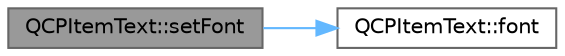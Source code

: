 digraph "QCPItemText::setFont"
{
 // LATEX_PDF_SIZE
  bgcolor="transparent";
  edge [fontname=Helvetica,fontsize=10,labelfontname=Helvetica,labelfontsize=10];
  node [fontname=Helvetica,fontsize=10,shape=box,height=0.2,width=0.4];
  rankdir="LR";
  Node1 [label="QCPItemText::setFont",height=0.2,width=0.4,color="gray40", fillcolor="grey60", style="filled", fontcolor="black",tooltip=" "];
  Node1 -> Node2 [color="steelblue1",style="solid"];
  Node2 [label="QCPItemText::font",height=0.2,width=0.4,color="grey40", fillcolor="white", style="filled",URL="$class_q_c_p_item_text.html#a44a564431890ffdfe0f978f8732cfb81",tooltip=" "];
}

